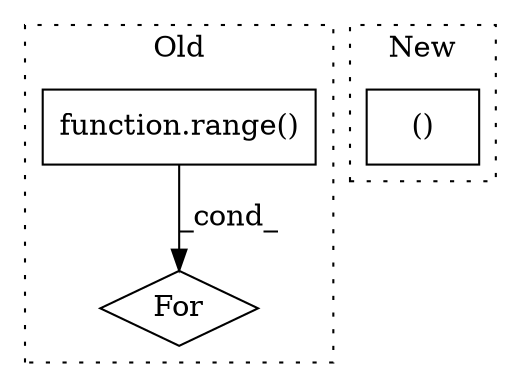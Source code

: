 digraph G {
subgraph cluster0 {
1 [label="function.range()" a="75" s="5575,5590" l="6,1" shape="box"];
3 [label="For" a="107" s="5566,5591" l="4,18" shape="diamond"];
label = "Old";
style="dotted";
}
subgraph cluster1 {
2 [label="()" a="54" s="5119" l="15" shape="box"];
label = "New";
style="dotted";
}
1 -> 3 [label="_cond_"];
}